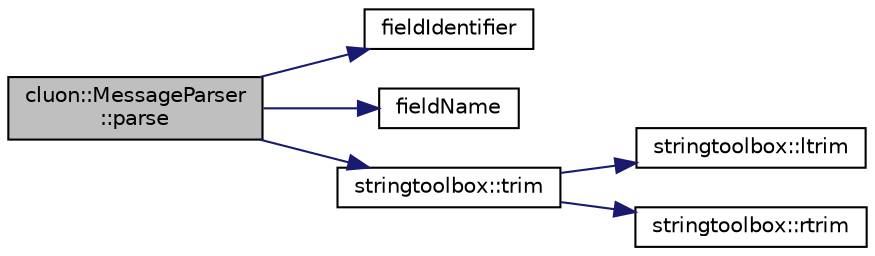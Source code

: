 digraph "cluon::MessageParser::parse"
{
 // LATEX_PDF_SIZE
  edge [fontname="Helvetica",fontsize="10",labelfontname="Helvetica",labelfontsize="10"];
  node [fontname="Helvetica",fontsize="10",shape=record];
  rankdir="LR";
  Node1 [label="cluon::MessageParser\l::parse",height=0.2,width=0.4,color="black", fillcolor="grey75", style="filled", fontcolor="black",tooltip=" "];
  Node1 -> Node2 [color="midnightblue",fontsize="10",style="solid"];
  Node2 [label="fieldIdentifier",height=0.2,width=0.4,color="black", fillcolor="white", style="filled",URL="$cluon-complete_8hpp.html#afab98cfce6f426b1a7deea4ca827a245",tooltip=" "];
  Node1 -> Node3 [color="midnightblue",fontsize="10",style="solid"];
  Node3 [label="fieldName",height=0.2,width=0.4,color="black", fillcolor="white", style="filled",URL="$cluon-complete_8hpp.html#a802637a7125c84855ce97b387f786538",tooltip=" "];
  Node1 -> Node4 [color="midnightblue",fontsize="10",style="solid"];
  Node4 [label="stringtoolbox::trim",height=0.2,width=0.4,color="black", fillcolor="white", style="filled",URL="$namespacestringtoolbox.html#a96eeb4e50ddaab510b51a18071deb6f4",tooltip=" "];
  Node4 -> Node5 [color="midnightblue",fontsize="10",style="solid"];
  Node5 [label="stringtoolbox::ltrim",height=0.2,width=0.4,color="black", fillcolor="white", style="filled",URL="$namespacestringtoolbox.html#ac4fb758abe5b36c36e5129bf59d11371",tooltip=" "];
  Node4 -> Node6 [color="midnightblue",fontsize="10",style="solid"];
  Node6 [label="stringtoolbox::rtrim",height=0.2,width=0.4,color="black", fillcolor="white", style="filled",URL="$namespacestringtoolbox.html#a69b30d131a6703970471128f8eb80e01",tooltip=" "];
}
